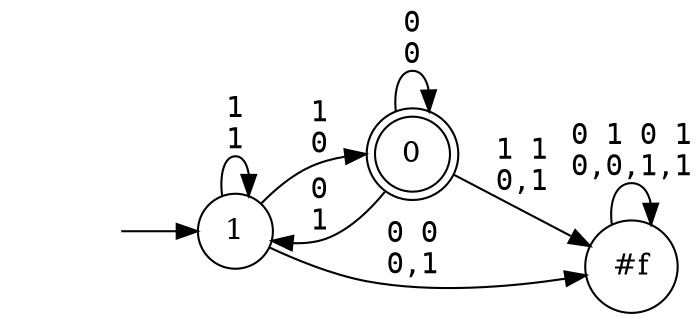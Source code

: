digraph G {
rankdir="LR";edge[fontname=Courier];
node[shape=circle];
"#entry#"[shape=none label=""];
"0"[shape=doublecircle];
"#entry#"->"1"
"1"->"#f"[label="0 0\n0,1"];
"1"->"0"[label="1\n0"];
"1"->"1"[label="1\n1"];
"#f"->"#f"[label="0 1 0 1\n0,0,1,1"];
"0"->"0"[label="0\n0"];
"0"->"#f"[label="1 1\n0,1"];
"0"->"1"[label="0\n1"];
}
